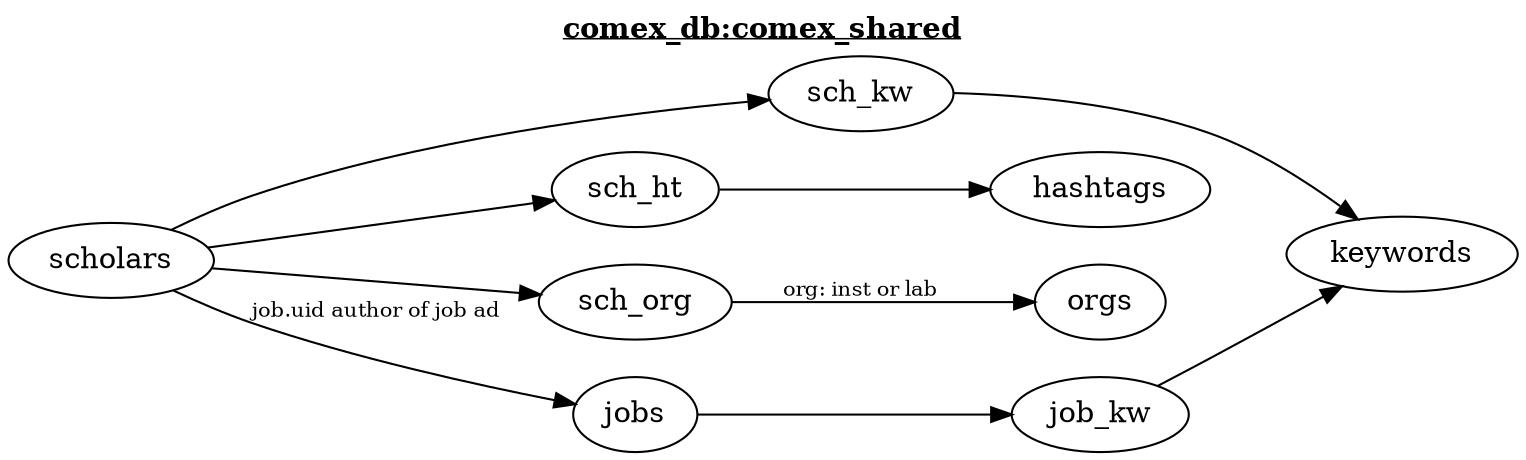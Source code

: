 // dot DB_rels.dot -Tpng -o comex_DB_rels.png
digraph comex_DB_rels {
    graph [ordering="out"];
    rankdir=LR ;

    edge [fontsize=10] ;
    label=<<B><U>comex_db:comex_shared</U></B>>;
    labelloc="t" ;


    "scholars" -> "sch_kw" ;
    "sch_kw" -> "keywords" ;

    "scholars" -> "sch_ht" ;
    "sch_ht" -> "hashtags" ;

    "scholars" -> "sch_org" ;
    "sch_org" -> "orgs"  [label="org: inst or lab"] ;

    "scholars" -> "jobs" [label="job.uid author of job ad"] ;
    "jobs" -> "job_kw";
    "job_kw" -> "keywords";

}
